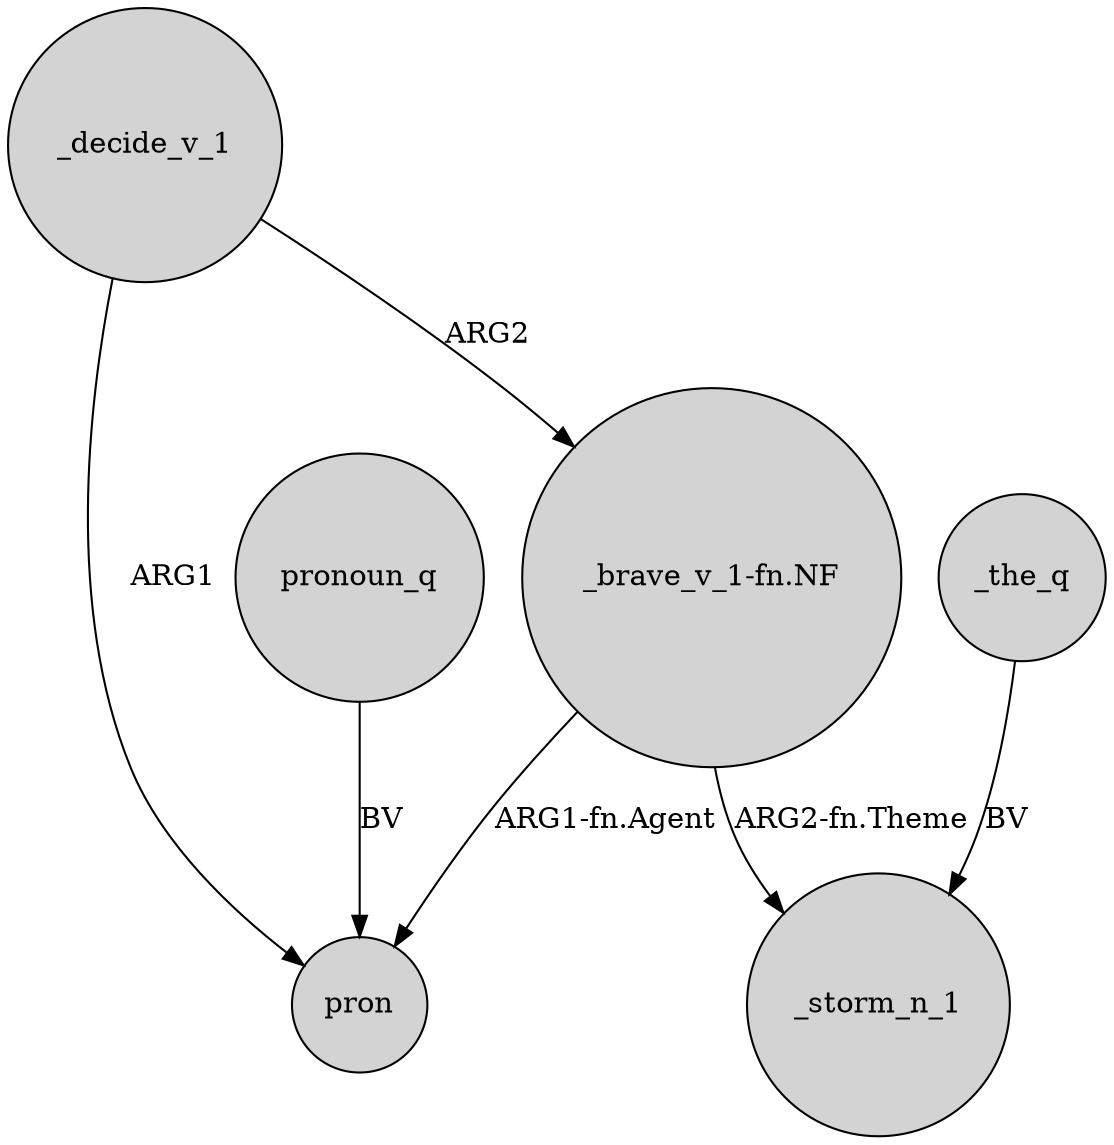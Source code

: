 digraph {
	node [shape=circle style=filled]
	_decide_v_1 -> pron [label=ARG1]
	_the_q -> _storm_n_1 [label=BV]
	"_brave_v_1-fn.NF" -> pron [label="ARG1-fn.Agent"]
	_decide_v_1 -> "_brave_v_1-fn.NF" [label=ARG2]
	"_brave_v_1-fn.NF" -> _storm_n_1 [label="ARG2-fn.Theme"]
	pronoun_q -> pron [label=BV]
}
